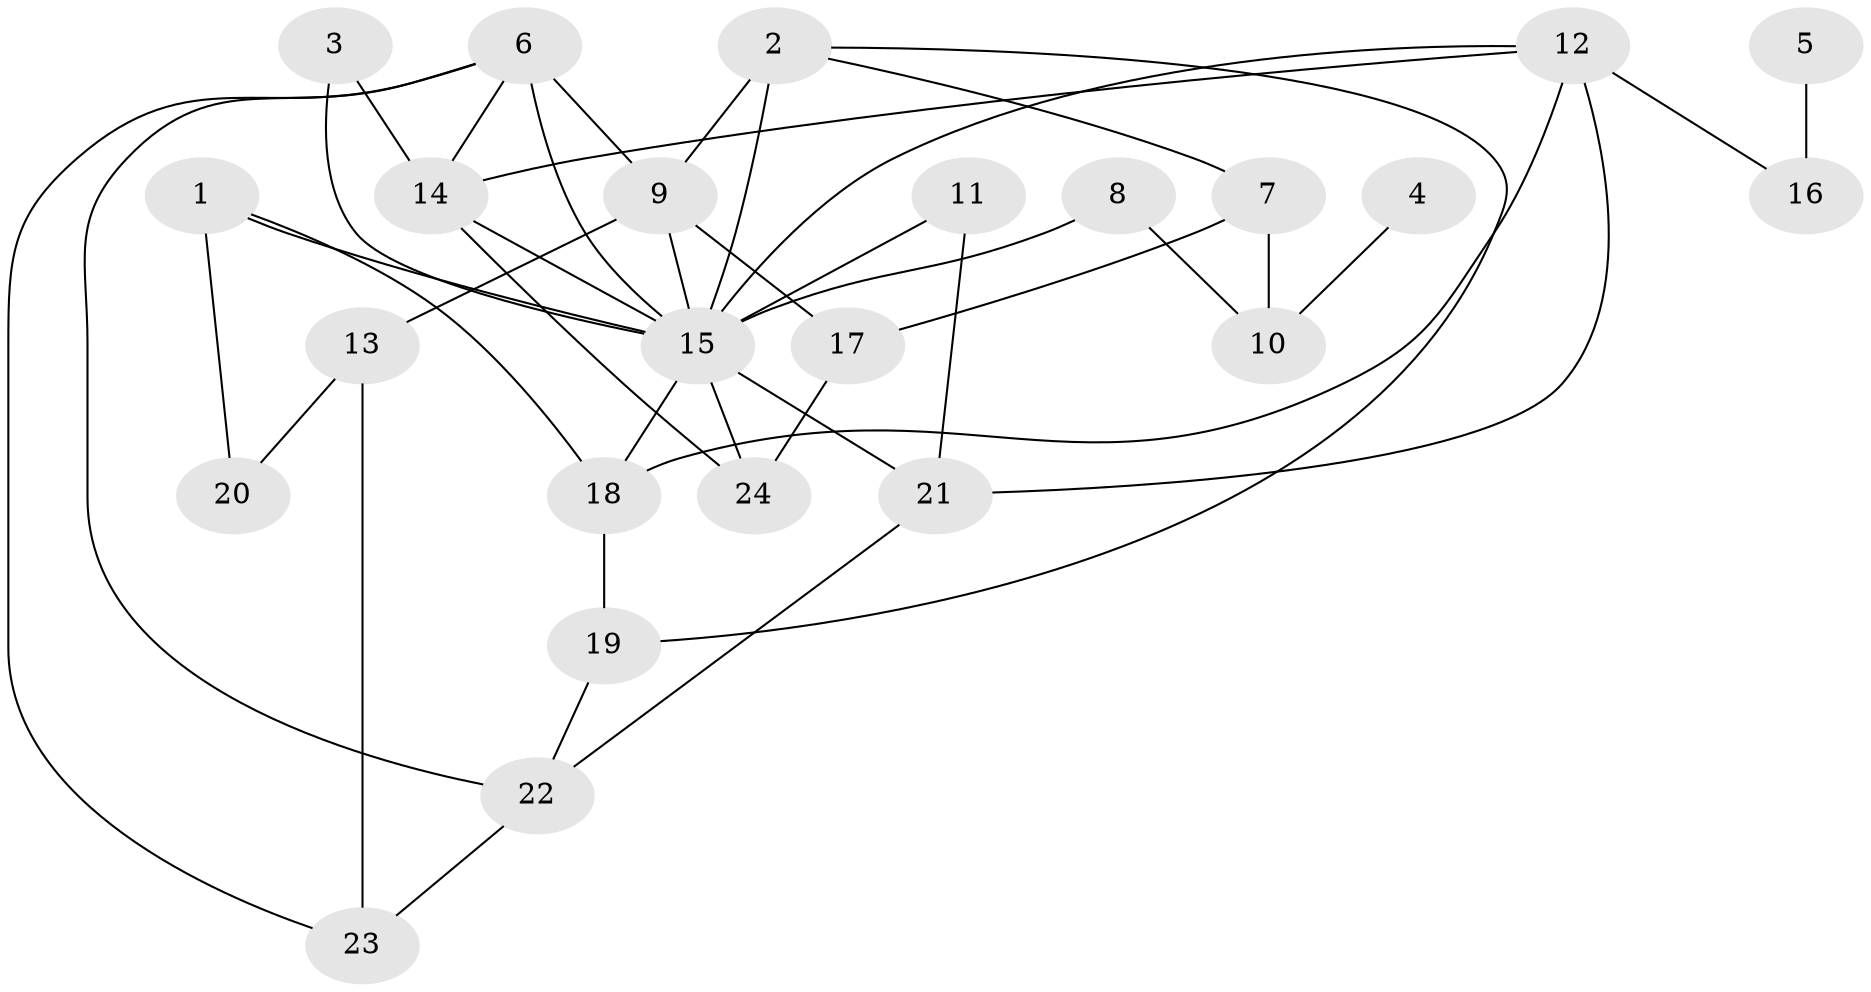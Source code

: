 // original degree distribution, {9: 0.014285714285714285, 5: 0.05714285714285714, 3: 0.24285714285714285, 6: 0.02857142857142857, 1: 0.2714285714285714, 2: 0.2571428571428571, 4: 0.11428571428571428, 7: 0.014285714285714285}
// Generated by graph-tools (version 1.1) at 2025/36/03/04/25 23:36:06]
// undirected, 24 vertices, 42 edges
graph export_dot {
  node [color=gray90,style=filled];
  1;
  2;
  3;
  4;
  5;
  6;
  7;
  8;
  9;
  10;
  11;
  12;
  13;
  14;
  15;
  16;
  17;
  18;
  19;
  20;
  21;
  22;
  23;
  24;
  1 -- 15 [weight=1.0];
  1 -- 18 [weight=1.0];
  1 -- 20 [weight=1.0];
  2 -- 7 [weight=1.0];
  2 -- 9 [weight=1.0];
  2 -- 15 [weight=3.0];
  2 -- 19 [weight=1.0];
  3 -- 14 [weight=1.0];
  3 -- 15 [weight=1.0];
  4 -- 10 [weight=1.0];
  5 -- 16 [weight=1.0];
  6 -- 9 [weight=1.0];
  6 -- 14 [weight=1.0];
  6 -- 15 [weight=2.0];
  6 -- 22 [weight=1.0];
  6 -- 23 [weight=1.0];
  7 -- 10 [weight=1.0];
  7 -- 17 [weight=1.0];
  8 -- 10 [weight=1.0];
  8 -- 15 [weight=1.0];
  9 -- 13 [weight=1.0];
  9 -- 15 [weight=1.0];
  9 -- 17 [weight=1.0];
  11 -- 15 [weight=1.0];
  11 -- 21 [weight=1.0];
  12 -- 14 [weight=1.0];
  12 -- 15 [weight=1.0];
  12 -- 16 [weight=2.0];
  12 -- 18 [weight=1.0];
  12 -- 21 [weight=1.0];
  13 -- 20 [weight=1.0];
  13 -- 23 [weight=1.0];
  14 -- 15 [weight=1.0];
  14 -- 24 [weight=1.0];
  15 -- 18 [weight=1.0];
  15 -- 21 [weight=1.0];
  15 -- 24 [weight=1.0];
  17 -- 24 [weight=1.0];
  18 -- 19 [weight=2.0];
  19 -- 22 [weight=1.0];
  21 -- 22 [weight=1.0];
  22 -- 23 [weight=1.0];
}

